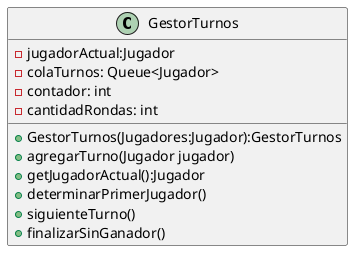 @startuml
    class GestorTurnos {
        - jugadorActual:Jugador
        - colaTurnos: Queue<Jugador>
        - contador: int
        - cantidadRondas: int
        + GestorTurnos(Jugadores:Jugador):GestorTurnos
        + agregarTurno(Jugador jugador)
        + getJugadorActual():Jugador
        + determinarPrimerJugador()
        +siguienteTurno()
        +finalizarSinGanador()

    }
@enduml
